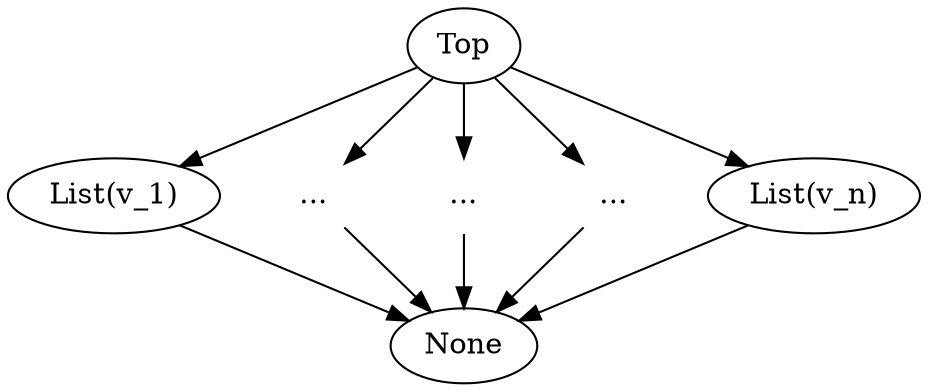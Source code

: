 digraph lattice3 {
    Top -> "List(v_1)" -> None;
    d1 [label="...", color=white];
    d2 [label="...", color=white];
    d3 [label="...", color=white];
    Top -> d1 -> None;
    Top -> d2 -> None;
    Top -> d3 -> None;
    Top -> "List(v_n)" -> None;
}
